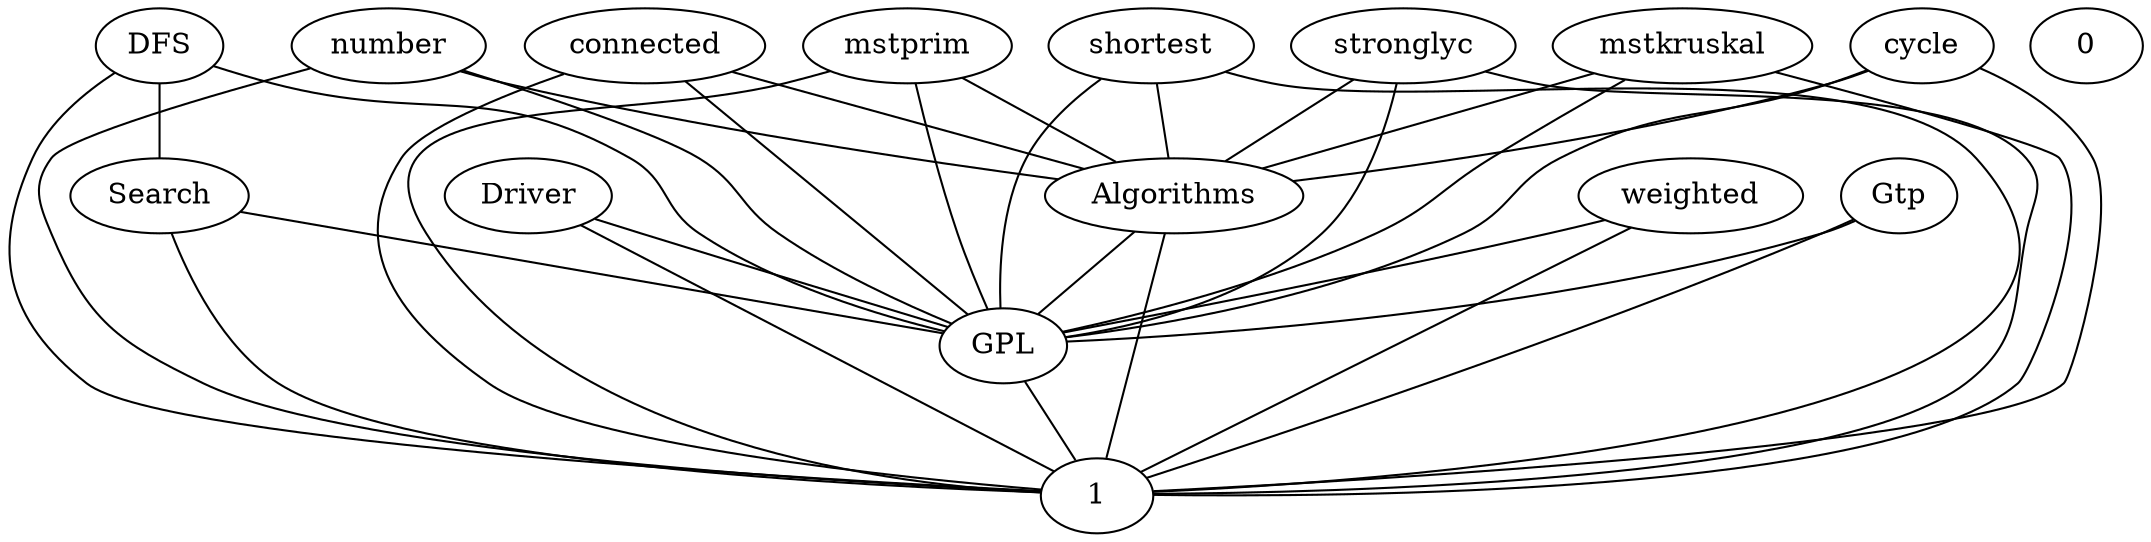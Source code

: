 graph G {
  Algorithms;
  GPL;
  number;
  Search;
  connected;
  Driver;
  mstprim;
  DFS;
  cycle;
  weighted;
  shortest;
  stronglyc;
  0;
  Gtp;
  mstkruskal;
  1;
  shortest -- Algorithms;
  DFS -- Search;
  Search -- GPL;
  Algorithms -- GPL;
  number -- Algorithms;
  Gtp -- GPL;
  cycle -- Algorithms;
  connected -- Algorithms;
  Driver -- GPL;
  mstprim -- Algorithms;
  GPL -- 1;
  stronglyc -- Algorithms;
  mstkruskal -- Algorithms;
  Algorithms -- 1;
  number -- GPL;
  number -- 1;
  Search -- 1;
  connected -- GPL;
  connected -- 1;
  Driver -- 1;
  mstprim -- GPL;
  mstprim -- 1;
  DFS -- GPL;
  DFS -- 1;
  cycle -- GPL;
  cycle -- 1;
  weighted -- GPL;
  shortest -- GPL;
  shortest -- 1;
  stronglyc -- GPL;
  stronglyc -- 1;
  Gtp -- 1;
  mstkruskal -- GPL;
  mstkruskal -- 1;
  weighted -- 1;
}
